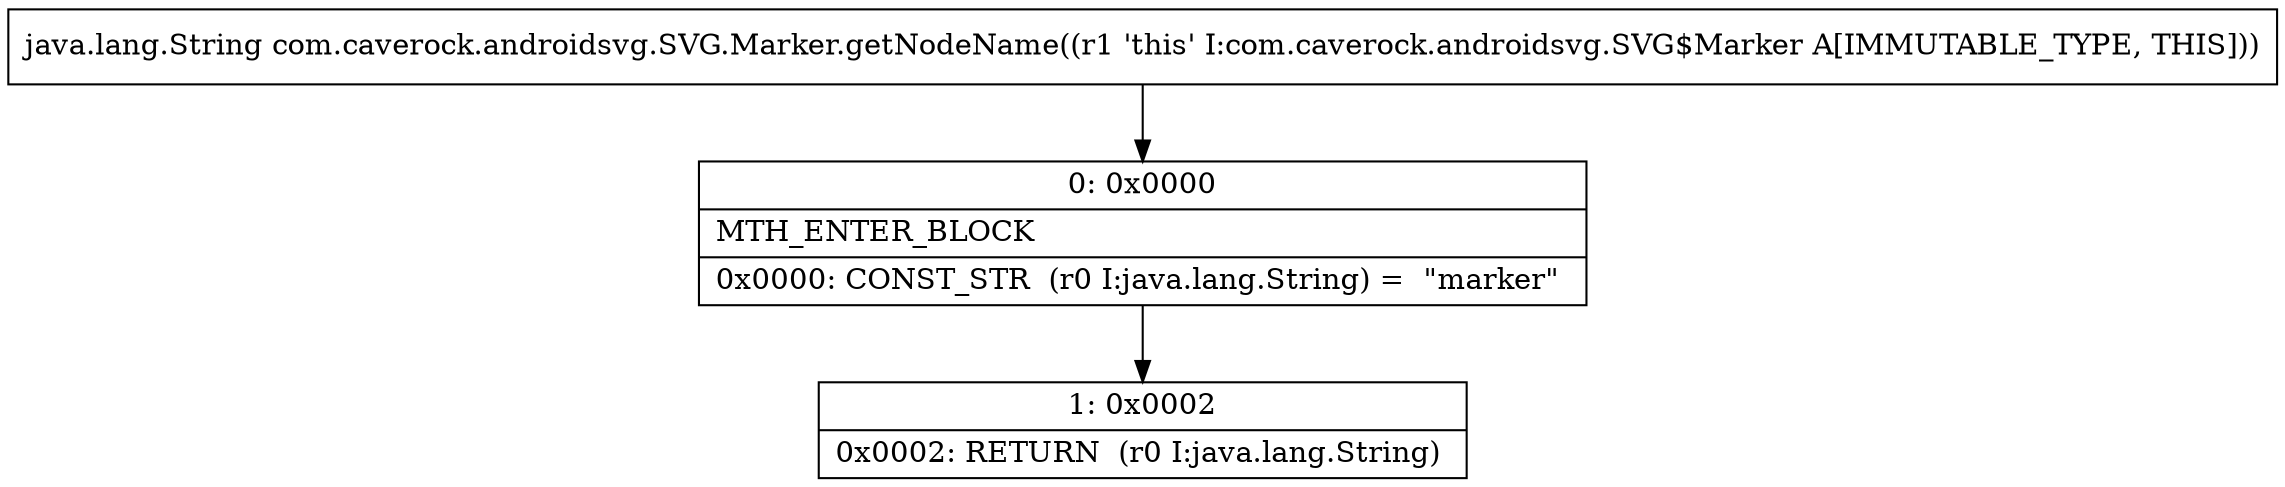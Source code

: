 digraph "CFG forcom.caverock.androidsvg.SVG.Marker.getNodeName()Ljava\/lang\/String;" {
Node_0 [shape=record,label="{0\:\ 0x0000|MTH_ENTER_BLOCK\l|0x0000: CONST_STR  (r0 I:java.lang.String) =  \"marker\" \l}"];
Node_1 [shape=record,label="{1\:\ 0x0002|0x0002: RETURN  (r0 I:java.lang.String) \l}"];
MethodNode[shape=record,label="{java.lang.String com.caverock.androidsvg.SVG.Marker.getNodeName((r1 'this' I:com.caverock.androidsvg.SVG$Marker A[IMMUTABLE_TYPE, THIS])) }"];
MethodNode -> Node_0;
Node_0 -> Node_1;
}

